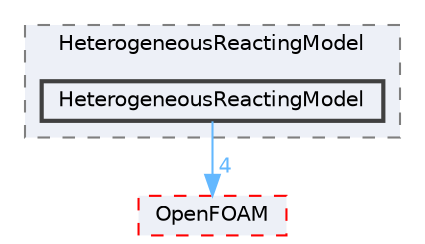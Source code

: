 digraph "src/lagrangian/intermediate/submodels/HeterogeneousReactingModel/HeterogeneousReactingModel"
{
 // LATEX_PDF_SIZE
  bgcolor="transparent";
  edge [fontname=Helvetica,fontsize=10,labelfontname=Helvetica,labelfontsize=10];
  node [fontname=Helvetica,fontsize=10,shape=box,height=0.2,width=0.4];
  compound=true
  subgraph clusterdir_fb1c2bb12d2b85259453545b2631e6a2 {
    graph [ bgcolor="#edf0f7", pencolor="grey50", label="HeterogeneousReactingModel", fontname=Helvetica,fontsize=10 style="filled,dashed", URL="dir_fb1c2bb12d2b85259453545b2631e6a2.html",tooltip=""]
  dir_06141f6634409701a7cfd6670fa1b702 [label="HeterogeneousReactingModel", fillcolor="#edf0f7", color="grey25", style="filled,bold", URL="dir_06141f6634409701a7cfd6670fa1b702.html",tooltip=""];
  }
  dir_c5473ff19b20e6ec4dfe5c310b3778a8 [label="OpenFOAM", fillcolor="#edf0f7", color="red", style="filled,dashed", URL="dir_c5473ff19b20e6ec4dfe5c310b3778a8.html",tooltip=""];
  dir_06141f6634409701a7cfd6670fa1b702->dir_c5473ff19b20e6ec4dfe5c310b3778a8 [headlabel="4", labeldistance=1.5 headhref="dir_001735_002695.html" href="dir_001735_002695.html" color="steelblue1" fontcolor="steelblue1"];
}
